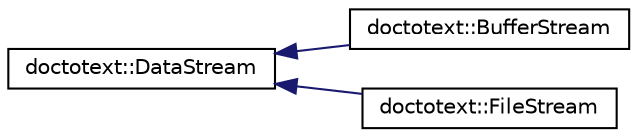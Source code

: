 digraph "类继承关系图"
{
  edge [fontname="Helvetica",fontsize="10",labelfontname="Helvetica",labelfontsize="10"];
  node [fontname="Helvetica",fontsize="10",shape=record];
  rankdir="LR";
  Node0 [label="doctotext::DataStream",height=0.2,width=0.4,color="black", fillcolor="white", style="filled",URL="$classdoctotext_1_1_data_stream.html"];
  Node0 -> Node1 [dir="back",color="midnightblue",fontsize="10",style="solid",fontname="Helvetica"];
  Node1 [label="doctotext::BufferStream",height=0.2,width=0.4,color="black", fillcolor="white", style="filled",URL="$classdoctotext_1_1_buffer_stream.html"];
  Node0 -> Node2 [dir="back",color="midnightblue",fontsize="10",style="solid",fontname="Helvetica"];
  Node2 [label="doctotext::FileStream",height=0.2,width=0.4,color="black", fillcolor="white", style="filled",URL="$classdoctotext_1_1_file_stream.html"];
}
